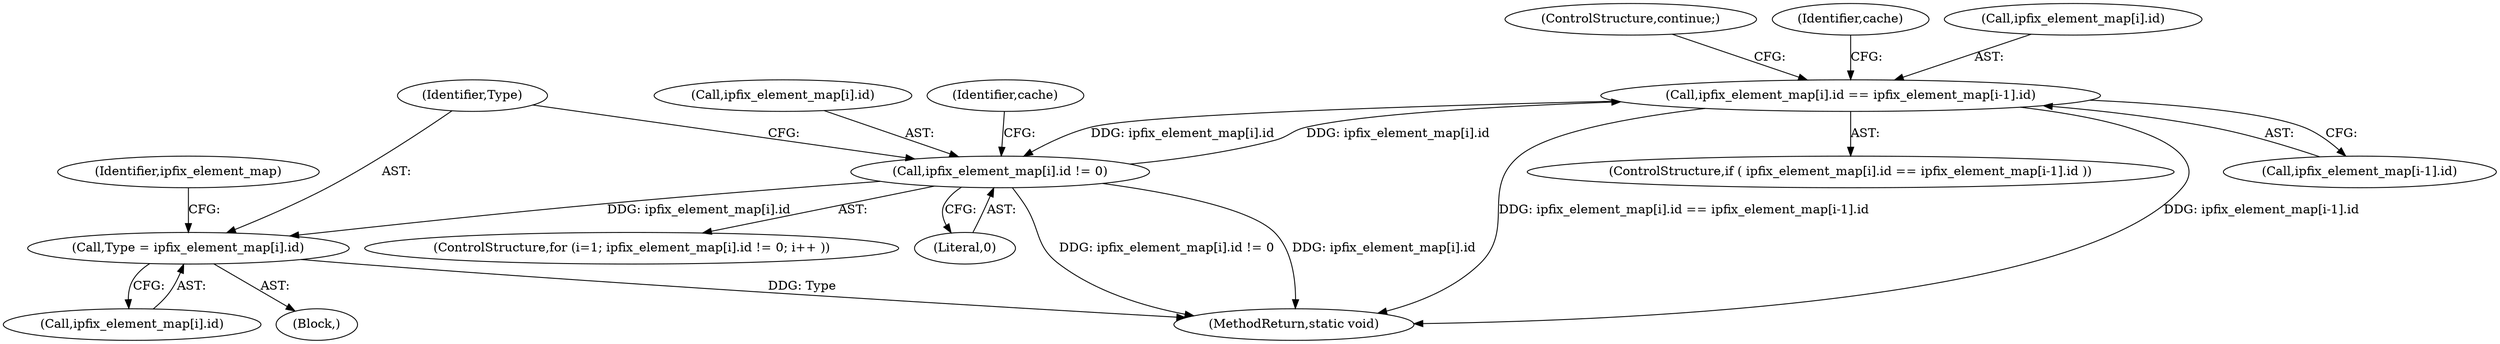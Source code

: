 digraph "0_nfdump_3b006ededaf351f1723aea6c727c9edd1b1fff9b@array" {
"1000225" [label="(Call,ipfix_element_map[i].id == ipfix_element_map[i-1].id)"];
"1000206" [label="(Call,ipfix_element_map[i].id != 0)"];
"1000225" [label="(Call,ipfix_element_map[i].id == ipfix_element_map[i-1].id)"];
"1000217" [label="(Call,Type = ipfix_element_map[i].id)"];
"1000219" [label="(Call,ipfix_element_map[i].id)"];
"1000225" [label="(Call,ipfix_element_map[i].id == ipfix_element_map[i-1].id)"];
"1000218" [label="(Identifier,Type)"];
"1000215" [label="(Block,)"];
"1000207" [label="(Call,ipfix_element_map[i].id)"];
"1000206" [label="(Call,ipfix_element_map[i].id != 0)"];
"1000202" [label="(ControlStructure,for (i=1; ipfix_element_map[i].id != 0; i++ ))"];
"1000238" [label="(ControlStructure,continue;)"];
"1000243" [label="(Identifier,cache)"];
"1000226" [label="(Call,ipfix_element_map[i].id)"];
"1000250" [label="(Identifier,cache)"];
"1000217" [label="(Call,Type = ipfix_element_map[i].id)"];
"1000212" [label="(Literal,0)"];
"1000228" [label="(Identifier,ipfix_element_map)"];
"1000231" [label="(Call,ipfix_element_map[i-1].id)"];
"1000224" [label="(ControlStructure,if ( ipfix_element_map[i].id == ipfix_element_map[i-1].id ))"];
"1000647" [label="(MethodReturn,static void)"];
"1000225" -> "1000224"  [label="AST: "];
"1000225" -> "1000231"  [label="CFG: "];
"1000226" -> "1000225"  [label="AST: "];
"1000231" -> "1000225"  [label="AST: "];
"1000238" -> "1000225"  [label="CFG: "];
"1000243" -> "1000225"  [label="CFG: "];
"1000225" -> "1000647"  [label="DDG: ipfix_element_map[i].id == ipfix_element_map[i-1].id"];
"1000225" -> "1000647"  [label="DDG: ipfix_element_map[i-1].id"];
"1000225" -> "1000206"  [label="DDG: ipfix_element_map[i].id"];
"1000206" -> "1000225"  [label="DDG: ipfix_element_map[i].id"];
"1000206" -> "1000202"  [label="AST: "];
"1000206" -> "1000212"  [label="CFG: "];
"1000207" -> "1000206"  [label="AST: "];
"1000212" -> "1000206"  [label="AST: "];
"1000218" -> "1000206"  [label="CFG: "];
"1000250" -> "1000206"  [label="CFG: "];
"1000206" -> "1000647"  [label="DDG: ipfix_element_map[i].id != 0"];
"1000206" -> "1000647"  [label="DDG: ipfix_element_map[i].id"];
"1000206" -> "1000217"  [label="DDG: ipfix_element_map[i].id"];
"1000217" -> "1000215"  [label="AST: "];
"1000217" -> "1000219"  [label="CFG: "];
"1000218" -> "1000217"  [label="AST: "];
"1000219" -> "1000217"  [label="AST: "];
"1000228" -> "1000217"  [label="CFG: "];
"1000217" -> "1000647"  [label="DDG: Type"];
}
